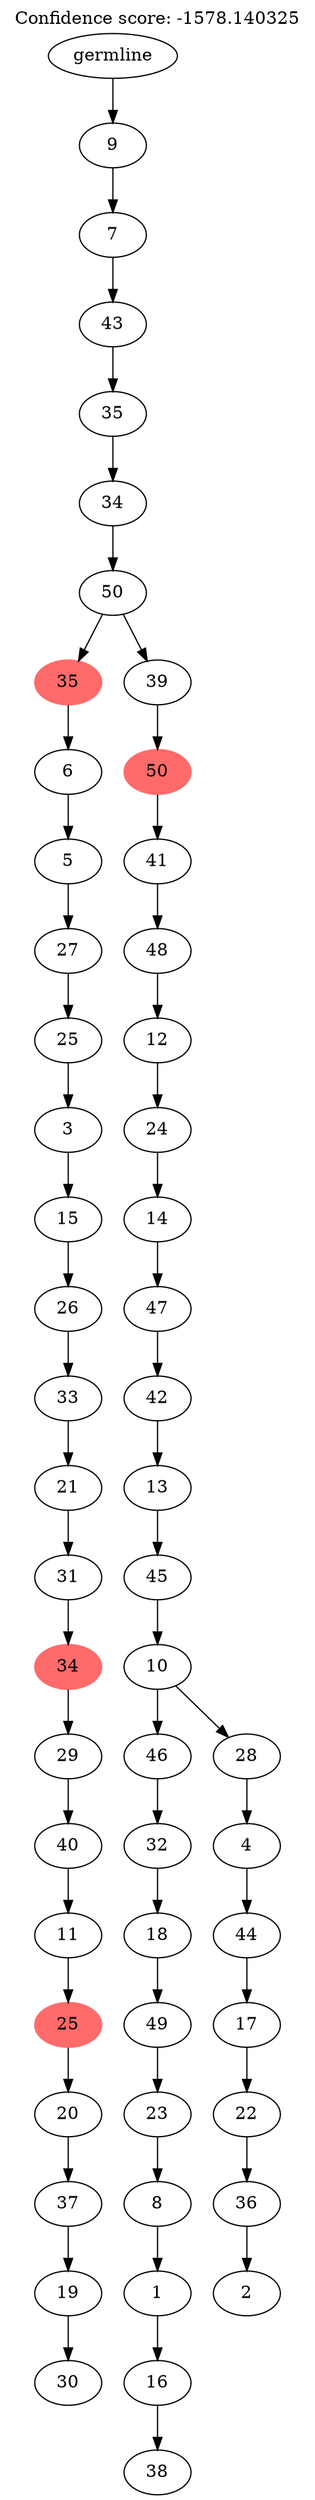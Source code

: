 digraph g {
	"53" -> "54";
	"54" [label="30"];
	"52" -> "53";
	"53" [label="19"];
	"51" -> "52";
	"52" [label="37"];
	"50" -> "51";
	"51" [label="20"];
	"49" -> "50";
	"50" [color=indianred1, style=filled, label="25"];
	"48" -> "49";
	"49" [label="11"];
	"47" -> "48";
	"48" [label="40"];
	"46" -> "47";
	"47" [label="29"];
	"45" -> "46";
	"46" [color=indianred1, style=filled, label="34"];
	"44" -> "45";
	"45" [label="31"];
	"43" -> "44";
	"44" [label="21"];
	"42" -> "43";
	"43" [label="33"];
	"41" -> "42";
	"42" [label="26"];
	"40" -> "41";
	"41" [label="15"];
	"39" -> "40";
	"40" [label="3"];
	"38" -> "39";
	"39" [label="25"];
	"37" -> "38";
	"38" [label="27"];
	"36" -> "37";
	"37" [label="5"];
	"35" -> "36";
	"36" [label="6"];
	"33" -> "34";
	"34" [label="38"];
	"32" -> "33";
	"33" [label="16"];
	"31" -> "32";
	"32" [label="1"];
	"30" -> "31";
	"31" [label="8"];
	"29" -> "30";
	"30" [label="23"];
	"28" -> "29";
	"29" [label="49"];
	"27" -> "28";
	"28" [label="18"];
	"26" -> "27";
	"27" [label="32"];
	"24" -> "25";
	"25" [label="2"];
	"23" -> "24";
	"24" [label="36"];
	"22" -> "23";
	"23" [label="22"];
	"21" -> "22";
	"22" [label="17"];
	"20" -> "21";
	"21" [label="44"];
	"19" -> "20";
	"20" [label="4"];
	"18" -> "19";
	"19" [label="28"];
	"18" -> "26";
	"26" [label="46"];
	"17" -> "18";
	"18" [label="10"];
	"16" -> "17";
	"17" [label="45"];
	"15" -> "16";
	"16" [label="13"];
	"14" -> "15";
	"15" [label="42"];
	"13" -> "14";
	"14" [label="47"];
	"12" -> "13";
	"13" [label="14"];
	"11" -> "12";
	"12" [label="24"];
	"10" -> "11";
	"11" [label="12"];
	"9" -> "10";
	"10" [label="48"];
	"8" -> "9";
	"9" [label="41"];
	"7" -> "8";
	"8" [color=indianred1, style=filled, label="50"];
	"6" -> "7";
	"7" [label="39"];
	"6" -> "35";
	"35" [color=indianred1, style=filled, label="35"];
	"5" -> "6";
	"6" [label="50"];
	"4" -> "5";
	"5" [label="34"];
	"3" -> "4";
	"4" [label="35"];
	"2" -> "3";
	"3" [label="43"];
	"1" -> "2";
	"2" [label="7"];
	"0" -> "1";
	"1" [label="9"];
	"0" [label="germline"];
	labelloc="t";
	label="Confidence score: -1578.140325";
}
